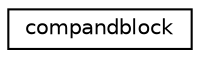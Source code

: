 digraph "Graphical Class Hierarchy"
{
  edge [fontname="Helvetica",fontsize="10",labelfontname="Helvetica",labelfontsize="10"];
  node [fontname="Helvetica",fontsize="10",shape=record];
  rankdir="LR";
  Node1 [label="compandblock",height=0.2,width=0.4,color="black", fillcolor="white", style="filled",URL="$structcompandblock.html"];
}
